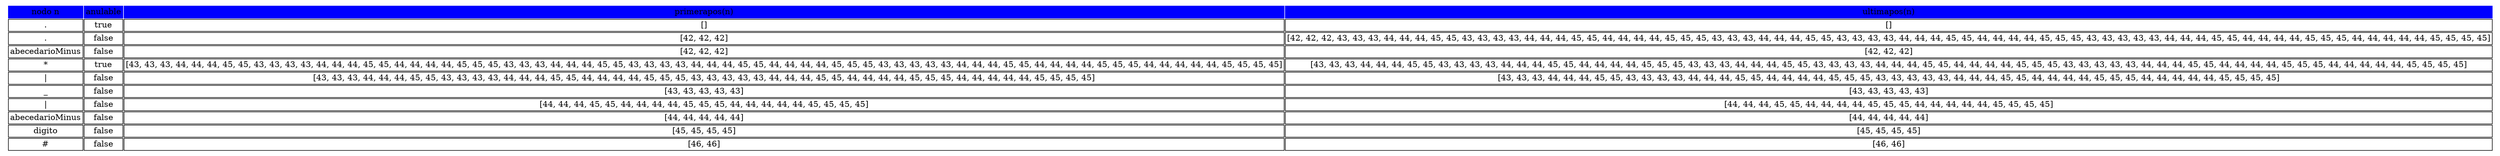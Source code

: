 digraph G{tbl [
shape=plaintext
label=<
<table border='0' cellborder='1' cellspacing='2'>
<tr><td color='blue' bgcolor='blue'>nodo n</td><td color='blue' bgcolor='blue'>anulable</td><td color='blue' bgcolor='blue'>primerapos(n)</td><td color='blue' bgcolor='blue'>ultimapos(n)</td></tr><tr><td>.</td><td>true</td><td>[]</td><td>[]</td></tr>
<tr><td>.</td><td>false</td><td>[42, 42, 42]</td><td>[42, 42, 42, 43, 43, 43, 44, 44, 44, 45, 45, 43, 43, 43, 43, 44, 44, 44, 45, 45, 44, 44, 44, 44, 45, 45, 45, 43, 43, 43, 44, 44, 44, 45, 45, 43, 43, 43, 43, 44, 44, 44, 45, 45, 44, 44, 44, 44, 45, 45, 45, 43, 43, 43, 43, 43, 44, 44, 44, 45, 45, 44, 44, 44, 44, 45, 45, 45, 44, 44, 44, 44, 44, 45, 45, 45, 45]</td></tr>
<tr><td>abecedarioMinus</td><td>false</td><td>[42, 42, 42]</td><td>[42, 42, 42]</td></tr>
<tr><td>*</td><td>true</td><td>[43, 43, 43, 44, 44, 44, 45, 45, 43, 43, 43, 43, 44, 44, 44, 45, 45, 44, 44, 44, 44, 45, 45, 45, 43, 43, 43, 44, 44, 44, 45, 45, 43, 43, 43, 43, 44, 44, 44, 45, 45, 44, 44, 44, 44, 45, 45, 45, 43, 43, 43, 43, 43, 44, 44, 44, 45, 45, 44, 44, 44, 44, 45, 45, 45, 44, 44, 44, 44, 44, 45, 45, 45, 45]</td><td>[43, 43, 43, 44, 44, 44, 45, 45, 43, 43, 43, 43, 44, 44, 44, 45, 45, 44, 44, 44, 44, 45, 45, 45, 43, 43, 43, 44, 44, 44, 45, 45, 43, 43, 43, 43, 44, 44, 44, 45, 45, 44, 44, 44, 44, 45, 45, 45, 43, 43, 43, 43, 43, 44, 44, 44, 45, 45, 44, 44, 44, 44, 45, 45, 45, 44, 44, 44, 44, 44, 45, 45, 45, 45]</td></tr>
<tr><td>|</td><td>false</td><td>[43, 43, 43, 44, 44, 44, 45, 45, 43, 43, 43, 43, 44, 44, 44, 45, 45, 44, 44, 44, 44, 45, 45, 45, 43, 43, 43, 43, 43, 44, 44, 44, 45, 45, 44, 44, 44, 44, 45, 45, 45, 44, 44, 44, 44, 44, 45, 45, 45, 45]</td><td>[43, 43, 43, 44, 44, 44, 45, 45, 43, 43, 43, 43, 44, 44, 44, 45, 45, 44, 44, 44, 44, 45, 45, 45, 43, 43, 43, 43, 43, 44, 44, 44, 45, 45, 44, 44, 44, 44, 45, 45, 45, 44, 44, 44, 44, 44, 45, 45, 45, 45]</td></tr>
<tr><td>_</td><td>false</td><td>[43, 43, 43, 43, 43]</td><td>[43, 43, 43, 43, 43]</td></tr>
<tr><td>|</td><td>false</td><td>[44, 44, 44, 45, 45, 44, 44, 44, 44, 45, 45, 45, 44, 44, 44, 44, 44, 45, 45, 45, 45]</td><td>[44, 44, 44, 45, 45, 44, 44, 44, 44, 45, 45, 45, 44, 44, 44, 44, 44, 45, 45, 45, 45]</td></tr>
<tr><td>abecedarioMinus</td><td>false</td><td>[44, 44, 44, 44, 44]</td><td>[44, 44, 44, 44, 44]</td></tr>
<tr><td>digito</td><td>false</td><td>[45, 45, 45, 45]</td><td>[45, 45, 45, 45]</td></tr>
<tr><td>#</td><td>false</td><td>[46, 46]</td><td>[46, 46]</td></tr>
</table>
>];
}
